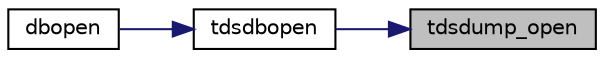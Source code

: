 digraph "tdsdump_open"
{
 // LATEX_PDF_SIZE
  edge [fontname="Helvetica",fontsize="10",labelfontname="Helvetica",labelfontsize="10"];
  node [fontname="Helvetica",fontsize="10",shape=record];
  rankdir="RL";
  Node1 [label="tdsdump_open",height=0.2,width=0.4,color="black", fillcolor="grey75", style="filled", fontcolor="black",tooltip="Create and truncate a human readable dump file for the TDS traffic."];
  Node1 -> Node2 [dir="back",color="midnightblue",fontsize="10",style="solid",fontname="Helvetica"];
  Node2 [label="tdsdbopen",height=0.2,width=0.4,color="black", fillcolor="white", style="filled",URL="$a00554.html#ga2c99ec565452279e9a382451d89642eb",tooltip="Form a connection with the server."];
  Node2 -> Node3 [dir="back",color="midnightblue",fontsize="10",style="solid",fontname="Helvetica"];
  Node3 [label="dbopen",height=0.2,width=0.4,color="black", fillcolor="white", style="filled",URL="$a00506.html#ae408d8e1c2ab0767d8bfd26d00d1ff6a",tooltip="Normally not used."];
}
